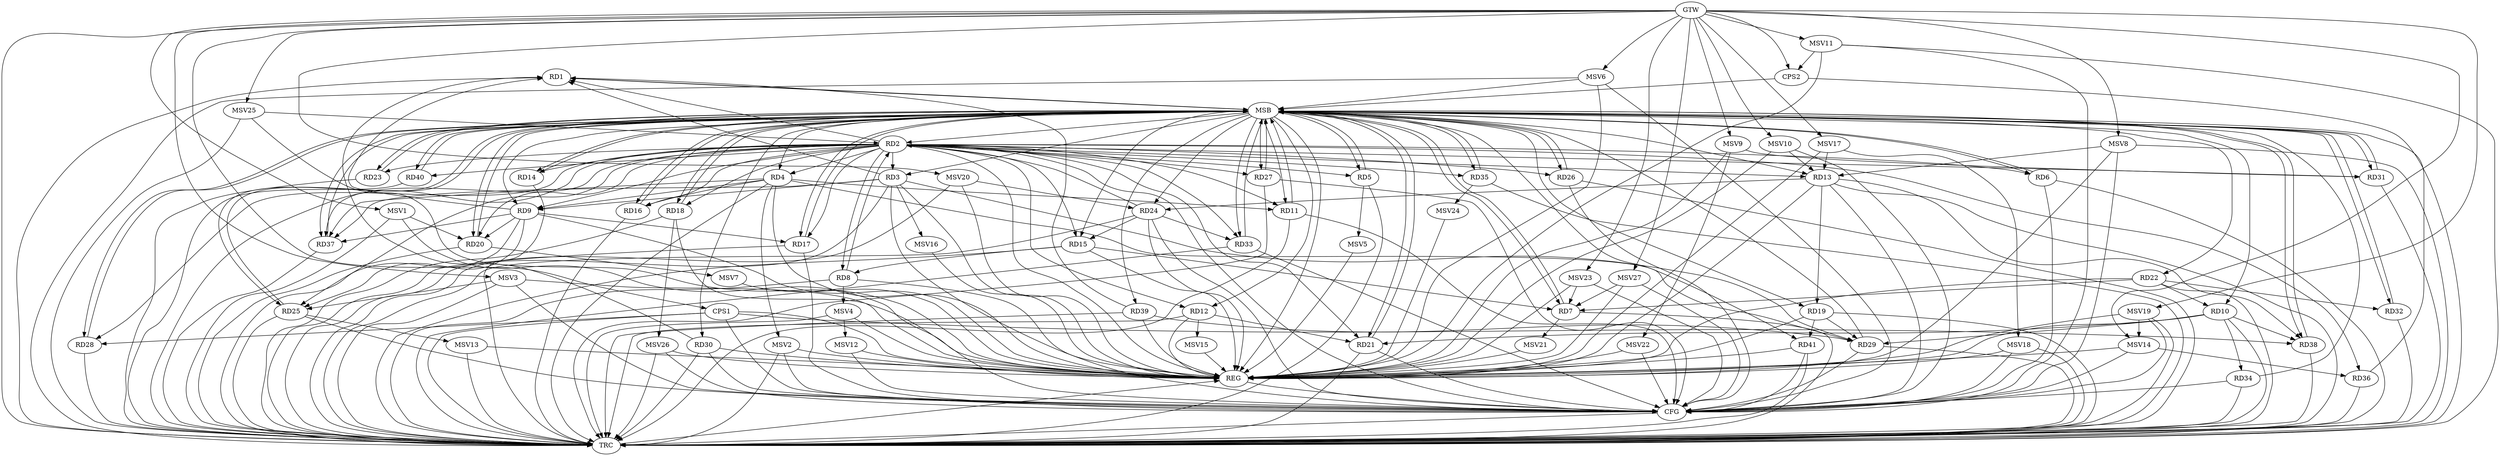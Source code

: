 strict digraph G {
  RD1 [ label="RD1" ];
  RD2 [ label="RD2" ];
  RD3 [ label="RD3" ];
  RD4 [ label="RD4" ];
  RD5 [ label="RD5" ];
  RD6 [ label="RD6" ];
  RD7 [ label="RD7" ];
  RD8 [ label="RD8" ];
  RD9 [ label="RD9" ];
  RD10 [ label="RD10" ];
  RD11 [ label="RD11" ];
  RD12 [ label="RD12" ];
  RD13 [ label="RD13" ];
  RD14 [ label="RD14" ];
  RD15 [ label="RD15" ];
  RD16 [ label="RD16" ];
  RD17 [ label="RD17" ];
  RD18 [ label="RD18" ];
  RD19 [ label="RD19" ];
  RD20 [ label="RD20" ];
  RD21 [ label="RD21" ];
  RD22 [ label="RD22" ];
  RD23 [ label="RD23" ];
  RD24 [ label="RD24" ];
  RD25 [ label="RD25" ];
  RD26 [ label="RD26" ];
  RD27 [ label="RD27" ];
  RD28 [ label="RD28" ];
  RD29 [ label="RD29" ];
  RD30 [ label="RD30" ];
  RD31 [ label="RD31" ];
  RD32 [ label="RD32" ];
  RD33 [ label="RD33" ];
  RD34 [ label="RD34" ];
  RD35 [ label="RD35" ];
  RD36 [ label="RD36" ];
  RD37 [ label="RD37" ];
  RD38 [ label="RD38" ];
  RD39 [ label="RD39" ];
  RD40 [ label="RD40" ];
  RD41 [ label="RD41" ];
  CPS1 [ label="CPS1" ];
  CPS2 [ label="CPS2" ];
  GTW [ label="GTW" ];
  REG [ label="REG" ];
  MSB [ label="MSB" ];
  CFG [ label="CFG" ];
  TRC [ label="TRC" ];
  MSV1 [ label="MSV1" ];
  MSV2 [ label="MSV2" ];
  MSV3 [ label="MSV3" ];
  MSV4 [ label="MSV4" ];
  MSV5 [ label="MSV5" ];
  MSV6 [ label="MSV6" ];
  MSV7 [ label="MSV7" ];
  MSV8 [ label="MSV8" ];
  MSV9 [ label="MSV9" ];
  MSV10 [ label="MSV10" ];
  MSV11 [ label="MSV11" ];
  MSV12 [ label="MSV12" ];
  MSV13 [ label="MSV13" ];
  MSV14 [ label="MSV14" ];
  MSV15 [ label="MSV15" ];
  MSV16 [ label="MSV16" ];
  MSV17 [ label="MSV17" ];
  MSV18 [ label="MSV18" ];
  MSV19 [ label="MSV19" ];
  MSV20 [ label="MSV20" ];
  MSV21 [ label="MSV21" ];
  MSV22 [ label="MSV22" ];
  MSV23 [ label="MSV23" ];
  MSV24 [ label="MSV24" ];
  MSV25 [ label="MSV25" ];
  MSV26 [ label="MSV26" ];
  MSV27 [ label="MSV27" ];
  RD2 -> RD1;
  RD3 -> RD1;
  RD9 -> RD1;
  RD30 -> RD1;
  RD39 -> RD1;
  RD2 -> RD4;
  RD2 -> RD8;
  RD8 -> RD2;
  RD2 -> RD21;
  RD24 -> RD2;
  RD2 -> RD25;
  RD2 -> RD26;
  RD2 -> RD36;
  RD2 -> RD37;
  RD3 -> RD9;
  RD3 -> RD29;
  RD3 -> RD37;
  RD4 -> RD9;
  RD4 -> RD11;
  RD4 -> RD16;
  RD4 -> RD29;
  RD4 -> RD37;
  RD15 -> RD7;
  RD22 -> RD7;
  RD15 -> RD8;
  RD9 -> RD17;
  RD9 -> RD20;
  RD9 -> RD25;
  RD9 -> RD37;
  RD10 -> RD21;
  RD22 -> RD10;
  RD10 -> RD29;
  RD10 -> RD34;
  RD10 -> RD38;
  RD12 -> RD21;
  RD13 -> RD19;
  RD13 -> RD24;
  RD13 -> RD38;
  RD24 -> RD15;
  RD19 -> RD29;
  RD19 -> RD41;
  RD22 -> RD32;
  RD24 -> RD33;
  RD39 -> RD29;
  CPS1 -> RD38;
  CPS1 -> RD28;
  GTW -> CPS1;
  GTW -> CPS2;
  RD2 -> REG;
  RD3 -> REG;
  RD4 -> REG;
  RD8 -> REG;
  RD9 -> REG;
  RD10 -> REG;
  RD12 -> REG;
  RD13 -> REG;
  RD15 -> REG;
  RD19 -> REG;
  RD22 -> REG;
  RD24 -> REG;
  RD30 -> REG;
  RD39 -> REG;
  RD41 -> REG;
  CPS1 -> REG;
  RD1 -> MSB;
  MSB -> RD9;
  MSB -> RD10;
  MSB -> RD14;
  MSB -> RD15;
  MSB -> RD20;
  MSB -> RD31;
  MSB -> REG;
  RD5 -> MSB;
  RD6 -> MSB;
  MSB -> RD12;
  MSB -> RD13;
  MSB -> RD26;
  MSB -> RD39;
  RD7 -> MSB;
  MSB -> RD1;
  MSB -> RD22;
  MSB -> RD27;
  RD11 -> MSB;
  MSB -> RD4;
  MSB -> RD23;
  MSB -> RD25;
  MSB -> RD30;
  MSB -> RD40;
  RD14 -> MSB;
  MSB -> RD5;
  MSB -> RD7;
  MSB -> RD17;
  MSB -> RD19;
  MSB -> RD33;
  MSB -> RD38;
  RD16 -> MSB;
  MSB -> RD3;
  RD17 -> MSB;
  RD18 -> MSB;
  RD20 -> MSB;
  MSB -> RD41;
  RD21 -> MSB;
  MSB -> RD16;
  MSB -> RD18;
  RD23 -> MSB;
  RD25 -> MSB;
  MSB -> RD21;
  MSB -> RD35;
  RD26 -> MSB;
  RD27 -> MSB;
  MSB -> RD32;
  RD28 -> MSB;
  RD29 -> MSB;
  MSB -> RD24;
  MSB -> RD37;
  RD31 -> MSB;
  MSB -> RD11;
  RD32 -> MSB;
  RD33 -> MSB;
  RD34 -> MSB;
  RD35 -> MSB;
  MSB -> RD2;
  RD36 -> MSB;
  RD37 -> MSB;
  MSB -> RD6;
  RD38 -> MSB;
  RD40 -> MSB;
  MSB -> RD28;
  CPS2 -> MSB;
  RD6 -> CFG;
  RD3 -> CFG;
  RD33 -> CFG;
  RD26 -> CFG;
  RD25 -> CFG;
  RD17 -> CFG;
  RD29 -> CFG;
  RD2 -> CFG;
  RD18 -> CFG;
  RD24 -> CFG;
  RD27 -> CFG;
  RD41 -> CFG;
  RD13 -> CFG;
  CPS1 -> CFG;
  RD11 -> CFG;
  RD21 -> CFG;
  RD34 -> CFG;
  RD30 -> CFG;
  REG -> CFG;
  RD1 -> TRC;
  RD2 -> TRC;
  RD3 -> TRC;
  RD4 -> TRC;
  RD5 -> TRC;
  RD6 -> TRC;
  RD7 -> TRC;
  RD8 -> TRC;
  RD9 -> TRC;
  RD10 -> TRC;
  RD11 -> TRC;
  RD12 -> TRC;
  RD13 -> TRC;
  RD14 -> TRC;
  RD15 -> TRC;
  RD16 -> TRC;
  RD17 -> TRC;
  RD18 -> TRC;
  RD19 -> TRC;
  RD20 -> TRC;
  RD21 -> TRC;
  RD22 -> TRC;
  RD23 -> TRC;
  RD24 -> TRC;
  RD25 -> TRC;
  RD26 -> TRC;
  RD27 -> TRC;
  RD28 -> TRC;
  RD29 -> TRC;
  RD30 -> TRC;
  RD31 -> TRC;
  RD32 -> TRC;
  RD33 -> TRC;
  RD34 -> TRC;
  RD35 -> TRC;
  RD36 -> TRC;
  RD37 -> TRC;
  RD38 -> TRC;
  RD39 -> TRC;
  RD40 -> TRC;
  RD41 -> TRC;
  CPS1 -> TRC;
  CPS2 -> TRC;
  GTW -> TRC;
  CFG -> TRC;
  TRC -> REG;
  RD2 -> RD5;
  RD2 -> RD18;
  RD2 -> RD27;
  RD2 -> RD11;
  RD2 -> RD3;
  RD2 -> RD16;
  RD2 -> RD40;
  RD2 -> RD35;
  RD2 -> RD17;
  RD2 -> RD33;
  RD2 -> RD15;
  RD2 -> RD9;
  RD2 -> RD6;
  RD2 -> RD28;
  RD2 -> RD12;
  RD2 -> RD14;
  RD2 -> RD23;
  RD2 -> RD31;
  RD2 -> RD20;
  RD2 -> RD13;
  MSV1 -> RD20;
  GTW -> MSV1;
  MSV1 -> REG;
  MSV1 -> TRC;
  RD4 -> MSV2;
  MSV2 -> REG;
  MSV2 -> TRC;
  MSV2 -> CFG;
  MSV3 -> RD25;
  GTW -> MSV3;
  MSV3 -> REG;
  MSV3 -> TRC;
  MSV3 -> CFG;
  RD8 -> MSV4;
  MSV4 -> REG;
  MSV4 -> TRC;
  RD5 -> MSV5;
  MSV5 -> REG;
  MSV6 -> MSB;
  GTW -> MSV6;
  MSV6 -> REG;
  MSV6 -> TRC;
  MSV6 -> CFG;
  RD20 -> MSV7;
  MSV7 -> REG;
  MSV8 -> RD13;
  GTW -> MSV8;
  MSV8 -> REG;
  MSV8 -> TRC;
  MSV8 -> CFG;
  MSV9 -> RD31;
  GTW -> MSV9;
  MSV9 -> REG;
  MSV10 -> RD13;
  GTW -> MSV10;
  MSV10 -> REG;
  MSV10 -> CFG;
  MSV11 -> CPS2;
  GTW -> MSV11;
  MSV11 -> REG;
  MSV11 -> TRC;
  MSV11 -> CFG;
  MSV4 -> MSV12;
  MSV12 -> REG;
  MSV12 -> CFG;
  RD25 -> MSV13;
  MSV13 -> REG;
  MSV13 -> TRC;
  MSV14 -> RD36;
  GTW -> MSV14;
  MSV14 -> REG;
  MSV14 -> CFG;
  RD12 -> MSV15;
  MSV15 -> REG;
  RD3 -> MSV16;
  MSV16 -> REG;
  MSV17 -> RD13;
  GTW -> MSV17;
  MSV17 -> REG;
  MSV17 -> MSV18;
  MSV18 -> REG;
  MSV18 -> TRC;
  MSV18 -> CFG;
  MSV19 -> MSV14;
  GTW -> MSV19;
  MSV19 -> REG;
  MSV19 -> TRC;
  MSV19 -> CFG;
  MSV20 -> RD24;
  GTW -> MSV20;
  MSV20 -> REG;
  MSV20 -> TRC;
  RD7 -> MSV21;
  MSV21 -> REG;
  MSV9 -> MSV22;
  MSV22 -> REG;
  MSV22 -> CFG;
  MSV23 -> RD7;
  GTW -> MSV23;
  MSV23 -> REG;
  MSV23 -> CFG;
  RD35 -> MSV24;
  MSV24 -> REG;
  MSV25 -> RD2;
  GTW -> MSV25;
  MSV25 -> REG;
  MSV25 -> TRC;
  RD18 -> MSV26;
  MSV26 -> REG;
  MSV26 -> TRC;
  MSV26 -> CFG;
  MSV27 -> RD7;
  GTW -> MSV27;
  MSV27 -> REG;
  MSV27 -> CFG;
}
